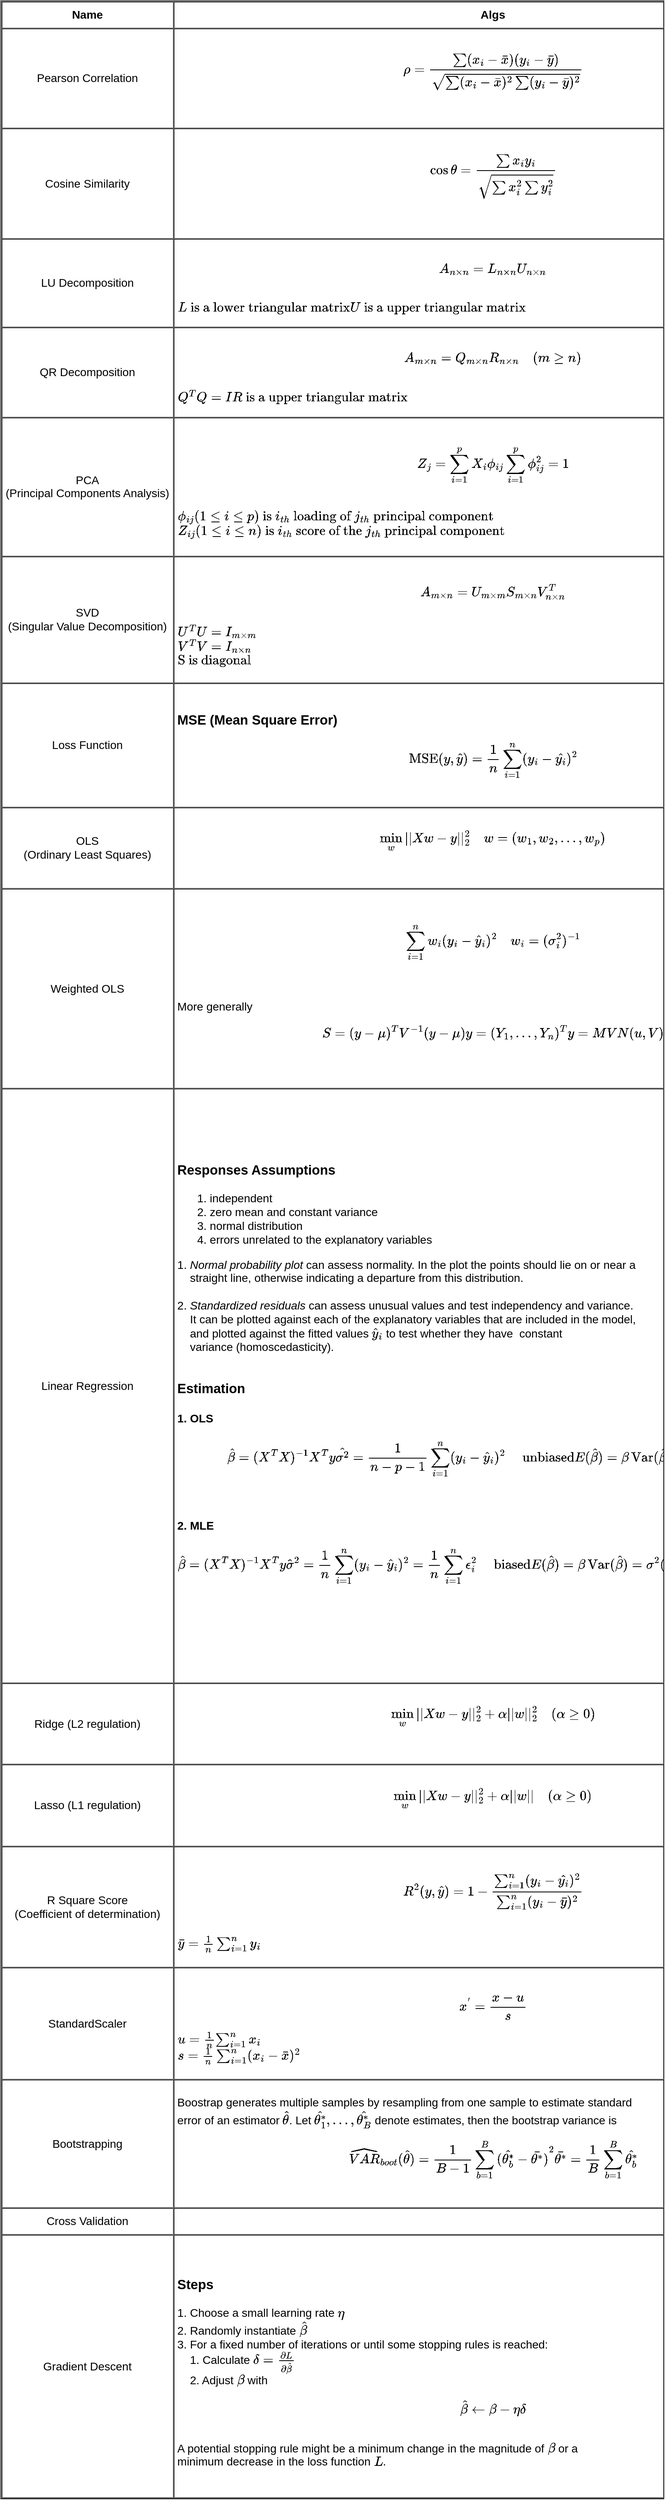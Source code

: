 <mxfile version="13.1.3" pages="8">
    <diagram id="6hGFLwfOUW9BJ-s0fimq" name="Algs">
        <mxGraphModel dx="2476" dy="480" grid="1" gridSize="10" guides="1" tooltips="1" connect="1" arrows="1" fold="1" page="1" pageScale="1" pageWidth="827" pageHeight="1169" math="1" shadow="0">
            <root>
                <mxCell id="0"/>
                <mxCell id="1" parent="0"/>
                <mxCell id="6" value="&lt;table cellpadding=&quot;4&quot; cellspacing=&quot;0&quot; border=&quot;1&quot; style=&quot;font-size: 14px ; width: 100% ; height: 100%&quot;&gt;&lt;tbody style=&quot;font-size: 14px&quot;&gt;&lt;tr style=&quot;font-size: 14px&quot;&gt;&lt;th style=&quot;font-size: 14px&quot;&gt;Name&lt;/th&gt;&lt;th style=&quot;font-size: 14px&quot;&gt;Algs&lt;/th&gt;&lt;/tr&gt;&lt;tr&gt;&lt;td&gt;Pearson Correlation&lt;/td&gt;&lt;td style=&quot;text-align: left&quot;&gt;\[\rho = \frac {\sum (x_{i} - \bar{x})(y_{i} - \bar{y})} {\sqrt{\sum (x_{i} - \bar{x})^2\sum (y_{i} - \bar{y})^2}}\]&lt;br&gt;&lt;/td&gt;&lt;/tr&gt;&lt;tr&gt;&lt;td&gt;Cosine Similarity&lt;/td&gt;&lt;td style=&quot;text-align: left&quot;&gt;\[\cos{\theta} = \frac {\sum x_i y_i} {\sqrt{\sum x_i^2&amp;nbsp;\sum y_i^2}}\]&lt;br&gt;&lt;/td&gt;&lt;/tr&gt;&lt;tr&gt;&lt;td&gt;LU Decomposition&lt;/td&gt;&lt;td style=&quot;text-align: left&quot;&gt;$$&lt;br&gt;A_{n \times n} = L_{n \times n} U_{n \times n}&lt;br&gt;$$&lt;br&gt;\(&lt;br&gt;L \text{ is a lower triangular matrix} \\&lt;br&gt;U \text{ is a upper triangular matrix}&lt;br&gt;\)&lt;/td&gt;&lt;/tr&gt;&lt;tr&gt;&lt;td&gt;QR Decomposition&lt;/td&gt;&lt;td style=&quot;text-align: left&quot;&gt;$$&lt;br&gt;A _{m \times n} = Q_{m \times n} R_{n \times n} \quad (m \ge n)&lt;br&gt;$$&lt;br&gt;\(&lt;br&gt;Q^TQ = I \\&lt;br&gt;R \text{ is a upper triangular matrix}&lt;br&gt;\)&lt;/td&gt;&lt;/tr&gt;&lt;tr&gt;&lt;td&gt;PCA&lt;br&gt;(Principal Components Analysis)&lt;/td&gt;&lt;td style=&quot;text-align: left&quot;&gt;$$&lt;br&gt;Z_j = \sum_{i=1}^{p}X_i\phi_{ij} \\&lt;br&gt;\sum_{i=1}^{p}\phi_{ij}^2 = 1&lt;br&gt;$$&lt;br&gt;\(\phi_{ij} (1\le i \le p)\text{ is } i_{th} \text{ loading of } j_{th} \text{ principal component}\)&lt;br&gt;\(Z_{ij} (1\le i \le n) \text{ is } i_{th} \text{ score of the } j_{th} \text{ principal component}\)&lt;/td&gt;&lt;/tr&gt;&lt;tr&gt;&lt;td&gt;&lt;div&gt;&lt;span&gt;SVD&lt;/span&gt;&lt;/div&gt;(Singular Value Decomposition)&lt;/td&gt;&lt;td style=&quot;text-align: left&quot;&gt;\[A_{m \times n} = U_{m \times m} S_{m \times n} V^T_{n \times n}\]&lt;br&gt;\(U^{T} U = I_{m \times m}\)&lt;br&gt;\(V^{T} V = I_{n \times n}\)&lt;br&gt;\(\text {S is diagonal}\)&lt;/td&gt;&lt;/tr&gt;&lt;tr&gt;&lt;td&gt;Loss Function&lt;/td&gt;&lt;td&gt;&lt;h3 style=&quot;text-align: left&quot;&gt;MSE&amp;nbsp;&lt;span&gt;(Mean Square Error)&lt;/span&gt;&lt;/h3&gt;&lt;div style=&quot;text-align: left&quot;&gt;&lt;span style=&quot;text-align: center&quot;&gt;$$\text{MSE}(y, \hat{y}) = \frac{1}{n} \sum_{i=1}^{n}(y_i - \hat{y_i})^2$$&lt;/span&gt;&lt;/div&gt;&lt;/td&gt;&lt;/tr&gt;&lt;tr&gt;&lt;td&gt;&lt;div&gt;OLS&lt;/div&gt;&lt;div&gt;(Ordinary Least Squares)&lt;/div&gt;&lt;/td&gt;&lt;td style=&quot;text-align: left&quot;&gt;$$&lt;br&gt;\min_{w} ||Xw - y||_2^2 \quad w = (w_1, w_2,&amp;nbsp; ..., w_p)&lt;br&gt;$$&lt;br&gt;&lt;/td&gt;&lt;/tr&gt;&lt;tr&gt;&lt;td&gt;Weighted OLS&lt;/td&gt;&lt;td style=&quot;text-align: left&quot;&gt;$$&lt;br&gt;\sum_{i=1}^{n}w_i(y_i - \hat y_i)^2 \quad&lt;br&gt;w_i = (\sigma_i^2)^{-1}&lt;br&gt;$$&lt;br&gt;&lt;br&gt;More generally&lt;br&gt;$$&lt;br&gt;S = (y - \mu)^TV^{-1}(y - \mu) \\&lt;br&gt;y = (Y_1, ..., Y_n)^T \\&lt;br&gt;y = MVN(u, V)&lt;br&gt;$$&lt;br&gt;&lt;/td&gt;&lt;/tr&gt;&lt;tr&gt;&lt;td&gt;Linear Regression&lt;/td&gt;&lt;td style=&quot;text-align: left&quot;&gt;&lt;h3&gt;Responses Assumptions&lt;/h3&gt;&lt;p&gt;&lt;/p&gt;&lt;ol&gt;&lt;li&gt;independent&lt;/li&gt;&lt;li&gt;&lt;span&gt;zero&lt;/span&gt;&lt;span&gt;&amp;nbsp;&lt;/span&gt;&lt;span&gt;mean and constant variance&amp;nbsp;&lt;br&gt;&lt;/span&gt;&lt;/li&gt;&lt;li&gt;&lt;span&gt;normal distribution&lt;/span&gt;&lt;/li&gt;&lt;li&gt;&lt;span&gt;errors unrelated to the explanatory variables&lt;/span&gt;&lt;/li&gt;&lt;/ol&gt;1. &lt;i&gt;Normal probability plot&lt;/i&gt; can&amp;nbsp;assess normality. In the plot the points should lie on or near a&lt;br&gt;&amp;nbsp; &amp;nbsp; straight line, otherwise&amp;nbsp;indicating a departure from this distribution.&lt;br&gt;&lt;br&gt;2. &lt;i&gt;Standardized residuals&lt;/i&gt; can assess&amp;nbsp;unusual values and test independency and variance.&lt;br&gt;&amp;nbsp; &amp;nbsp; It can be plotted against each of the explanatory variables that are included in the model,&amp;nbsp;&lt;br&gt;&amp;nbsp; &amp;nbsp; and plotted&amp;nbsp;against the ﬁtted values \(\hat y_i\) to test whether they have&amp;nbsp;&amp;nbsp;constant &lt;br&gt;&amp;nbsp; &amp;nbsp; variance (homoscedasticity).&lt;br&gt;&lt;br&gt;&lt;h3&gt;Estimation&lt;/h3&gt;&lt;h4&gt;1. OLS&lt;/h4&gt;$$&lt;br&gt;\hat \beta = (X^TX)^{-1}X^Ty \\&lt;br&gt;\hat {\sigma^2} = \frac {1} {n - p - 1}&amp;nbsp;\sum_{i = 1}^{n}(y_i - \hat y_i)^2 \quad \text{ unbiased} \\&lt;br&gt;E(\hat \beta) = \beta \\&lt;br&gt;\operatorname{Var}(\hat \beta) =\sigma^2(X^TX)^{-1}&lt;br&gt;$$&lt;br&gt;&lt;h4&gt;2. MLE&lt;/h4&gt;$$&lt;br&gt;\hat \beta = (X^TX)^{-1}X^Ty \\&lt;br&gt;\hat \sigma^2 = \frac {1} {n}&amp;nbsp;\sum_{i = 1}^{n}(y_i - \hat y_i)^2&amp;nbsp;= \frac {1} {n}&amp;nbsp;\sum_{i = 1}^{n}\epsilon_i^2&amp;nbsp;\quad \text{ biased}\\&lt;br&gt;E(\hat \beta) = \beta \\&lt;br&gt;\operatorname{Var}(\hat \beta) =\sigma^2(X^TX)^{-1} \\&lt;br&gt;\operatorname{Var}(\hat {\sigma^2}) = \frac {2\sigma^4} {n}&lt;br&gt;$$&lt;br&gt;&lt;p&gt;&lt;/p&gt;&lt;div&gt;&lt;/div&gt;&lt;/td&gt;&lt;/tr&gt;&lt;tr&gt;&lt;td&gt;Ridge (L2 regulation)&lt;/td&gt;&lt;td style=&quot;text-align: left&quot;&gt;\[\min_{w} ||Xw - y||_2^2 + \alpha ||w||_2^2 \quad (\alpha \ge 0)\]&lt;br&gt;&lt;/td&gt;&lt;/tr&gt;&lt;tr&gt;&lt;td&gt;Lasso (L1 regulation)&lt;br&gt;&lt;/td&gt;&lt;td style=&quot;text-align: left&quot;&gt;\[\min_{w} ||Xw - y||_2^2 + \alpha ||w|| \quad (\alpha \ge 0)\]&lt;br&gt;&lt;/td&gt;&lt;/tr&gt;&lt;tr style=&quot;font-size: 14px&quot;&gt;&lt;td style=&quot;font-size: 14px&quot;&gt;R Square Score&lt;br&gt;(Coefficient of determination)&lt;/td&gt;&lt;td style=&quot;text-align: left ; font-size: 14px&quot;&gt;\[R^{2}(y, \hat{y}) = 1 - \frac{\sum_{i=1}^{n}(y_i - \hat{y_i})^2}{\sum_{i=1}^{n}(y_i - \bar{y})^2}\]&lt;br style=&quot;font-size: 14px&quot;&gt;\(\bar{y} = \frac{1}{n}\sum_{i=1}^{n}y_i\)&lt;/td&gt;&lt;/tr&gt;&lt;tr style=&quot;font-size: 14px&quot;&gt;&lt;td style=&quot;font-size: 14px&quot;&gt;StandardScaler&lt;/td&gt;&lt;td&gt;&lt;div style=&quot;font-size: 14px ; text-align: left&quot;&gt;&lt;span style=&quot;font-size: 14px&quot;&gt;\[x^{'} = \frac{x - u}{s}\]&lt;/span&gt;&lt;/div&gt;&lt;div style=&quot;font-size: 14px ; text-align: left&quot;&gt;&lt;span style=&quot;font-size: 14px&quot;&gt;\(u = \frac{1}{n}{\sum_{i=1}^{n}x_i}\)&lt;/span&gt;&lt;/div&gt;&lt;div style=&quot;text-align: left&quot;&gt;&lt;span style=&quot;font-size: 14px&quot;&gt;\(s= \frac{1}{n}\sum_{i=1}^{n}(x_i - \bar{x})^2\)&lt;/span&gt;&lt;/div&gt;&lt;/td&gt;&lt;/tr&gt;&lt;tr&gt;&lt;td&gt;Bootstrapping&lt;/td&gt;&lt;td style=&quot;text-align: left&quot;&gt;Boostrap generates multiple samples by resampling from one sample to estimate standard &lt;br&gt;error of an estimator \(\hat \theta\). Let \(\hat {\theta_1^*}, ..., \hat {\theta_B^*}\) denote estimates, then the bootstrap variance is&lt;br&gt;$$&lt;br&gt;\widehat {VAR}_{boot}(\hat \theta) = \frac {1}{B - 1}\sum_{b = 1}^{B}{(\hat {\theta_b^*} -&amp;nbsp;\bar {\theta^*})}^2 \\&lt;br&gt;\bar {\theta^*} = \frac {1}{B}\sum_{b = 1}^{B}\hat {\theta_b^*}&lt;br&gt;$$&lt;/td&gt;&lt;/tr&gt;&lt;tr&gt;&lt;td&gt;Cross Validation&lt;/td&gt;&lt;td&gt;&lt;br&gt;&lt;/td&gt;&lt;/tr&gt;&lt;tr&gt;&lt;td&gt;Gradient Descent&lt;/td&gt;&lt;td style=&quot;text-align: left&quot;&gt;&lt;h3&gt;Steps&lt;/h3&gt;1. Choose a small learning rate \(\eta\)&lt;br&gt;2. Randomly instantiate \(\hat \beta\)&lt;br&gt;3. For a fixed number of iterations or until some stopping rules is reached:&lt;br&gt;&amp;nbsp; &amp;nbsp; 1. Calculate \(\delta = \frac {\partial L} {\partial \hat \beta}\)&lt;br&gt;&amp;nbsp; &amp;nbsp; 2. Adjust \(\beta\) with&lt;br&gt;$$&lt;br&gt;\hat \beta \leftarrow \beta - \eta\delta&lt;br&gt;$$&lt;br&gt;A potential stopping rule might be a minimum change in the magnitude of \(\beta\) or a &lt;br&gt;minimum decrease in the loss function \(L\).&lt;/td&gt;&lt;/tr&gt;&lt;/tbody&gt;&lt;/table&gt; " style="verticalAlign=top;align=center;overflow=fill;fontSize=14;fontFamily=Helvetica;html=1" parent="1" vertex="1">
                    <mxGeometry x="-1647" y="5" width="817" height="3075" as="geometry"/>
                </mxCell>
            </root>
        </mxGraphModel>
    </diagram>
    <diagram id="n1lHVNkYfh9JiUFZFuvl" name="Sklearn">
        <mxGraphModel dx="1649" dy="480" grid="1" gridSize="10" guides="1" tooltips="1" connect="1" arrows="1" fold="1" page="1" pageScale="1" pageWidth="827" pageHeight="1169" math="0" shadow="0">
            <root>
                <mxCell id="eif3WQCAAp5WqQWgN8v_-0"/>
                <mxCell id="eif3WQCAAp5WqQWgN8v_-1" parent="eif3WQCAAp5WqQWgN8v_-0"/>
                <mxCell id="aRTQ9jC5zIk2RVt1QCQq-0" value="&lt;table cellpadding=&quot;4&quot; cellspacing=&quot;0&quot; border=&quot;1&quot; style=&quot;font-size: 1em ; width: 100% ; height: 100%&quot;&gt;&lt;tbody&gt;&lt;tr&gt;&lt;th&gt;Type&lt;/th&gt;&lt;th&gt;Contents&lt;/th&gt;&lt;/tr&gt;&lt;tr&gt;&lt;td&gt;dataset&lt;/td&gt;&lt;td&gt;&lt;h3&gt;&lt;font face=&quot;Courier New&quot;&gt;from sklearn import dataset&lt;/font&gt;&lt;/h3&gt;&lt;div&gt;&lt;ol&gt;&lt;li&gt;&lt;font face=&quot;Courier New&quot;&gt;load_iris&lt;/font&gt;&lt;/li&gt;&lt;li&gt;&lt;font face=&quot;Courier New&quot;&gt;load_diabetes&lt;/font&gt;&lt;/li&gt;&lt;/ol&gt;&lt;/div&gt;&lt;/td&gt;&lt;/tr&gt;&lt;tr&gt;&lt;td&gt;preprocessing&lt;/td&gt;&lt;td&gt;&lt;h3&gt;&lt;font face=&quot;Courier New&quot;&gt;from sklearn import preprocessing&lt;/font&gt;&lt;/h3&gt;&lt;div&gt;&lt;ol&gt;&lt;li&gt;&lt;font face=&quot;Courier New&quot;&gt;StandardScaler&lt;/font&gt;&lt;/li&gt;&lt;/ol&gt;&lt;/div&gt;&lt;/td&gt;&lt;/tr&gt;&lt;tr&gt;&lt;td&gt;metric&lt;/td&gt;&lt;td&gt;&lt;h3&gt;&lt;font face=&quot;Courier New&quot;&gt;from sklearn import metric&lt;/font&gt;&lt;/h3&gt;&lt;div&gt;&lt;ol&gt;&lt;li&gt;&lt;font face=&quot;Courier New&quot;&gt;mean_square_error&lt;/font&gt;&lt;/li&gt;&lt;li&gt;&lt;font face=&quot;Courier New&quot;&gt;r2_score&lt;/font&gt;&lt;/li&gt;&lt;li&gt;&lt;font face=&quot;Courier New&quot;&gt;accuracy_score&lt;/font&gt;&lt;/li&gt;&lt;/ol&gt;&lt;/div&gt;&lt;/td&gt;&lt;/tr&gt;&lt;tr&gt;&lt;td&gt;model selection&lt;/td&gt;&lt;td&gt;&lt;h3&gt;&lt;font face=&quot;Courier New&quot;&gt;from sklearn import model_selection&lt;/font&gt;&lt;/h3&gt;&lt;div&gt;&lt;ol&gt;&lt;li&gt;&lt;font face=&quot;Courier New&quot;&gt;train_test_split&lt;/font&gt;&lt;/li&gt;&lt;/ol&gt;&lt;/div&gt;&lt;/td&gt;&lt;/tr&gt;&lt;tr&gt;&lt;td&gt;pipeline&lt;/td&gt;&lt;td&gt;&lt;h3&gt;&lt;font face=&quot;Courier New&quot;&gt;from sklearn.pipeline import make_pipeline&lt;/font&gt;&lt;/h3&gt;&lt;div&gt;&lt;ol&gt;&lt;li&gt;&lt;font face=&quot;Courier New&quot;&gt;make_pipeline&lt;/font&gt;&lt;/li&gt;&lt;/ol&gt;&lt;/div&gt;&lt;/td&gt;&lt;/tr&gt;&lt;tr&gt;&lt;td&gt;linear model&lt;/td&gt;&lt;td&gt;&lt;br&gt;&lt;h3&gt;&lt;font face=&quot;Courier New&quot;&gt;from sklearn import linear_model&lt;/font&gt;&lt;/h3&gt;&lt;ol style=&quot;font-family: &amp;#34;courier new&amp;#34;&quot;&gt;&lt;li&gt;&lt;font face=&quot;Courier New&quot;&gt;LinearRegression&lt;br&gt;&lt;/font&gt;&lt;/li&gt;&lt;li&gt;&lt;font face=&quot;Courier New&quot;&gt;Ridge&lt;/font&gt;&lt;/li&gt;&lt;li&gt;&lt;font face=&quot;Courier New&quot;&gt;LogisticRegression&lt;/font&gt;&lt;/li&gt;&lt;/ol&gt;&lt;h4&gt;Methods&lt;/h4&gt;&lt;div&gt;&lt;ol style=&quot;font-family: &amp;#34;courier new&amp;#34;&quot;&gt;&lt;li&gt;&lt;font face=&quot;Courier New&quot;&gt;&lt;div&gt;fit()&lt;/div&gt;&lt;/font&gt;&lt;/li&gt;&lt;li&gt;&lt;div&gt;predict()&lt;/div&gt;&lt;/li&gt;&lt;/ol&gt;&lt;h4&gt;Attributes&lt;/h4&gt;&lt;div style=&quot;font-family: &amp;#34;courier new&amp;#34;&quot;&gt;&lt;ol&gt;&lt;li&gt;coef_&lt;/li&gt;&lt;li&gt;intercept_&lt;/li&gt;&lt;/ol&gt;&lt;/div&gt;&lt;/div&gt;&lt;h3&gt;&lt;font face=&quot;Courier New&quot;&gt;ExampleS&lt;/font&gt;&lt;/h3&gt;&lt;font face=&quot;Courier New&quot;&gt;reg = linear_model.LinearRegression()&lt;br&gt;reg.fit([[0, 0], [1, 1], [2, 2]], [0, 1, 2])&lt;br&gt;reg.coef_&lt;/font&gt;&lt;/td&gt;&lt;/tr&gt;&lt;tr&gt;&lt;td&gt;ensemble&lt;/td&gt;&lt;td&gt;&lt;h3&gt;from sklearn import ensemble&lt;/h3&gt;&lt;ol&gt;&lt;li&gt;RandomForestRegressor&lt;/li&gt;&lt;li&gt;GradientBoostingRegressor&lt;/li&gt;&lt;li&gt;VotingRegressor&lt;/li&gt;&lt;/ol&gt;&lt;/td&gt;&lt;/tr&gt;&lt;/tbody&gt;&lt;/table&gt; " style="verticalAlign=top;align=left;overflow=fill;fontSize=12;fontFamily=Helvetica;html=1" parent="eif3WQCAAp5WqQWgN8v_-1" vertex="1">
                    <mxGeometry x="-820" y="10" width="500" height="950" as="geometry"/>
                </mxCell>
            </root>
        </mxGraphModel>
    </diagram>
    <diagram id="kaMjPIlSAaRLgBD4OhvN" name="Numpy">
        <mxGraphModel dx="822" dy="480" grid="1" gridSize="10" guides="1" tooltips="1" connect="1" arrows="1" fold="1" page="1" pageScale="1" pageWidth="827" pageHeight="1169" math="0" shadow="0">
            <root>
                <mxCell id="p0-8UycZZfRGKuaS_H3K-0"/>
                <mxCell id="p0-8UycZZfRGKuaS_H3K-1" parent="p0-8UycZZfRGKuaS_H3K-0"/>
                <mxCell id="p0-8UycZZfRGKuaS_H3K-2" value="&lt;table cellpadding=&quot;4&quot; cellspacing=&quot;0&quot; border=&quot;1&quot; style=&quot;font-size: 1em ; width: 100% ; height: 100%&quot;&gt;&lt;tbody&gt;&lt;tr&gt;&lt;th&gt;Type&lt;/th&gt;&lt;th&gt;Contents&lt;/th&gt;&lt;/tr&gt;&lt;tr&gt;&lt;td&gt;&lt;span style=&quot;text-align: center&quot;&gt;constants&lt;/span&gt;&lt;br&gt;&lt;/td&gt;&lt;td&gt;&lt;ol&gt;&lt;li&gt;&lt;font face=&quot;Courier New&quot;&gt;np.pi&lt;/font&gt;&lt;/li&gt;&lt;li&gt;&lt;font face=&quot;Courier New&quot;&gt;np.e&lt;/font&gt;&lt;/li&gt;&lt;li&gt;&lt;font face=&quot;Courier New&quot;&gt;np.newaxis &amp;lt;=&amp;gt; None&lt;/font&gt;&lt;/li&gt;&lt;li&gt;&lt;font face=&quot;Courier New&quot;&gt;np.nan &amp;lt;= log(-10)&lt;/font&gt;&lt;/li&gt;&lt;li&gt;&lt;font face=&quot;Courier New&quot;&gt;np.inf&amp;nbsp;np.PINF&amp;nbsp;&lt;/font&gt;&lt;font face=&quot;Courier New&quot; style=&quot;font-size: 1em&quot;&gt;np.NINF &amp;lt;= log(0)&lt;/font&gt;&lt;/li&gt;&lt;/ol&gt;&lt;/td&gt;&lt;/tr&gt;&lt;tr&gt;&lt;td&gt;&lt;span style=&quot;text-align: center&quot;&gt;ndarray types&lt;/span&gt;&lt;/td&gt;&lt;td&gt;&lt;ol&gt;&lt;li&gt;&lt;font face=&quot;Courier New&quot;&gt;np.int16&lt;/font&gt;&lt;/li&gt;&lt;li&gt;&lt;font face=&quot;Courier New&quot;&gt;np.int32&lt;/font&gt;&lt;/li&gt;&lt;li&gt;&lt;font face=&quot;Courier New&quot;&gt;np.int64 -&amp;nbsp;&lt;/font&gt;default&lt;/li&gt;&lt;li&gt;&lt;font face=&quot;Courier New&quot;&gt;np.float32&lt;/font&gt;&lt;/li&gt;&lt;li&gt;&lt;font face=&quot;Courier New&quot;&gt;np.float64 -&amp;nbsp;&lt;/font&gt;default&lt;/li&gt;&lt;li&gt;&lt;font face=&quot;Courier New&quot;&gt;np.coomplex&lt;/font&gt;&lt;/li&gt;&lt;li&gt;&lt;font face=&quot;Courier New&quot;&gt;np.bool&lt;/font&gt;&lt;/li&gt;&lt;/ol&gt;&lt;/td&gt;&lt;/tr&gt;&lt;tr&gt;&lt;td&gt;&lt;span style=&quot;text-align: center&quot;&gt;initialization&lt;/span&gt;&lt;/td&gt;&lt;td&gt;&lt;ol&gt;&lt;li&gt;&lt;font face=&quot;Courier New&quot;&gt;np.array([3, 4, 5], dtype=np.int64)&lt;/font&gt;&lt;/li&gt;&lt;li&gt;&lt;font face=&quot;Courier New&quot;&gt;np.arange(15).reshape(3, 5)&lt;/font&gt;&lt;/li&gt;&lt;li&gt;&lt;font face=&quot;Courier New&quot;&gt;np.zeros((3, 4), dtype=np.int16); np.zeros_like(a)&lt;/font&gt;&lt;/li&gt;&lt;li&gt;&lt;font face=&quot;Courier New&quot;&gt;np.ones((3, 4)); np.ones_like(a)&lt;/font&gt;&lt;/li&gt;&lt;li&gt;&lt;font face=&quot;Courier New&quot;&gt;np.empty((2, 3)); np.empty_like(a)&amp;nbsp;-&amp;nbsp;&lt;/font&gt;uninitialized&lt;/li&gt;&lt;li&gt;&lt;font face=&quot;Courier New&quot;&gt;np.linspace(0, 2, 9) = [0, .25, .5, ..., 2]&lt;/font&gt;&lt;/li&gt;&lt;li&gt;&lt;font face=&quot;Courier New&quot;&gt;np.fromfunction(f, shape, dtype)&lt;/font&gt;&lt;/li&gt;&lt;/ol&gt;&lt;/td&gt;&lt;/tr&gt;&lt;tr&gt;&lt;td&gt;&lt;span style=&quot;text-align: center&quot;&gt;attributes&lt;/span&gt;&lt;br&gt;&lt;/td&gt;&lt;td&gt;&lt;ol&gt;&lt;li&gt;&lt;font face=&quot;Courier New&quot;&gt;.ndim = 2&amp;nbsp;-&amp;nbsp;&lt;/font&gt;axes (dimensions) number&lt;/li&gt;&lt;li&gt;&lt;font face=&quot;Courier New&quot;&gt;.shape = (m, n)&amp;nbsp;-&amp;nbsp;&lt;/font&gt;dimensions&lt;/li&gt;&lt;li&gt;&lt;font face=&quot;Courier New&quot;&gt;.size = 20&amp;nbsp;-&amp;nbsp;&lt;/font&gt;elements number&lt;/li&gt;&lt;li&gt;&lt;font face=&quot;Courier New&quot;&gt;.dtype = dtype(&quot;int64&quot;); .dtype.name = &quot;int64&quot;&amp;nbsp;-&amp;nbsp;&lt;/font&gt;element type&lt;/li&gt;&lt;li&gt;&lt;font face=&quot;Courier New&quot;&gt;.itemsize = 8&amp;nbsp;-&amp;nbsp;&lt;/font&gt;element size of bytes&lt;/li&gt;&lt;/ol&gt;&lt;/td&gt;&lt;/tr&gt;&lt;tr&gt;&lt;td&gt;&lt;span style=&quot;text-align: center&quot;&gt;methods&lt;/span&gt;&lt;br&gt;&lt;/td&gt;&lt;td&gt;&lt;ol&gt;&lt;li&gt;&lt;font face=&quot;Courier New&quot;&gt;.sum()&lt;/font&gt;&lt;/li&gt;&lt;li&gt;&lt;font face=&quot;Courier New&quot;&gt;.min()&lt;/font&gt;&lt;/li&gt;&lt;li&gt;&lt;font face=&quot;Courier New&quot;&gt;.max()&lt;/font&gt;&lt;/li&gt;&lt;li&gt;&lt;font face=&quot;Courier New&quot;&gt;.cumsum(axis=1)&lt;/font&gt;&lt;/li&gt;&lt;/ol&gt;&lt;/td&gt;&lt;/tr&gt;&lt;tr&gt;&lt;td&gt;&lt;span style=&quot;text-align: center&quot;&gt;slicing&lt;/span&gt;&lt;br&gt;&lt;/td&gt;&lt;td&gt;&lt;ol&gt;&lt;li&gt;&lt;font face=&quot;Courier New&quot;&gt;x[1:10] = x[1:10, :] - &lt;/font&gt;the first axis array&lt;/li&gt;&lt;/ol&gt;&lt;/td&gt;&lt;/tr&gt;&lt;tr&gt;&lt;td&gt;&lt;span style=&quot;text-align: center&quot;&gt;operators&lt;/span&gt;&lt;br&gt;&lt;/td&gt;&lt;td&gt;&lt;ol&gt;&lt;li&gt;&lt;font face=&quot;Courier New&quot;&gt;+ - * /&lt;/font&gt;&lt;/li&gt;&lt;li&gt;&lt;font face=&quot;Courier New&quot;&gt;.dot; @&lt;/font&gt;&lt;/li&gt;&lt;li&gt;&lt;font face=&quot;Courier New&quot;&gt;+= *=&lt;font style=&quot;font-size: 1em&quot;&gt;&amp;nbsp;- &lt;/font&gt;&lt;/font&gt;&lt;font face=&quot;Helvetica&quot; style=&quot;font-size: 1em&quot;&gt;modify an existing array rather than create a new one&lt;/font&gt;&lt;/li&gt;&lt;/ol&gt;&lt;/td&gt;&lt;/tr&gt;&lt;tr&gt;&lt;td&gt;&lt;span style=&quot;text-align: center&quot;&gt;functions&lt;/span&gt;&lt;br&gt;&lt;/td&gt;&lt;td&gt;&lt;ol&gt;&lt;li&gt;&lt;font face=&quot;Courier New&quot;&gt;np.sin(), np.cos()&lt;/font&gt;&lt;/li&gt;&lt;li&gt;&lt;font face=&quot;Courier New&quot;&gt;np.exp(), np.log()&lt;/font&gt;&lt;/li&gt;&lt;/ol&gt;&lt;/td&gt;&lt;/tr&gt;&lt;/tbody&gt;&lt;/table&gt; " style="verticalAlign=top;align=left;overflow=fill;fontSize=12;fontFamily=Helvetica;html=1" parent="p0-8UycZZfRGKuaS_H3K-1" vertex="1">
                    <mxGeometry x="10" y="10" width="710" height="850" as="geometry"/>
                </mxCell>
            </root>
        </mxGraphModel>
    </diagram>
    <diagram id="jcW2NYbBDsF0aey7d0wT" name="Matplotlib">
        &#xa;        &#xa;        &#xa;        &#xa;        &#xa;        
        <mxGraphModel dx="822" dy="480" grid="1" gridSize="10" guides="1" tooltips="1" connect="1" arrows="1" fold="1" page="1" pageScale="1" pageWidth="827" pageHeight="1169" math="1" shadow="0">
            &#xa;            &#xa;            &#xa;            &#xa;            &#xa;            
            <root>
                &#xa;                &#xa;                &#xa;                &#xa;                &#xa;                
                <mxCell id="W2FdHxPLdwoByWJM8e6f-0"/>
                &#xa;                &#xa;                &#xa;                &#xa;                &#xa;                
                <mxCell id="W2FdHxPLdwoByWJM8e6f-1" parent="W2FdHxPLdwoByWJM8e6f-0"/>
                &#xa;                &#xa;                &#xa;                &#xa;                &#xa;                
                <mxCell id="7SJZB__TwsgWhMnuFC2J-0" value="&lt;table cellpadding=&quot;4&quot; cellspacing=&quot;0&quot; border=&quot;1&quot; style=&quot;font-size: 12px; width: 100%; height: 100%;&quot;&gt;&lt;tbody style=&quot;font-size: 12px;&quot;&gt;&lt;tr style=&quot;font-size: 12px;&quot;&gt;&lt;th style=&quot;font-size: 12px;&quot;&gt;Type&lt;/th&gt;&lt;th style=&quot;font-size: 12px;&quot;&gt;Contents&lt;/th&gt;&lt;/tr&gt;&lt;tr style=&quot;font-size: 12px;&quot;&gt;&lt;td style=&quot;font-size: 12px;&quot;&gt;matplotlib.pyplot&lt;/td&gt;&lt;td style=&quot;font-size: 12px;&quot;&gt;&lt;h3 style=&quot;font-size: 12px;&quot;&gt;Geoms&lt;/h3&gt;&lt;ol style=&quot;font-size: 12px;&quot;&gt;&lt;li style=&quot;font-size: 12px;&quot;&gt;plot&lt;/li&gt;&lt;li style=&quot;font-size: 12px;&quot;&gt;scatter&lt;/li&gt;&lt;/ol&gt;&lt;div style=&quot;font-size: 12px;&quot;&gt;&lt;h3 style=&quot;font-size: 12px;&quot;&gt;Parameters&lt;/h3&gt;&lt;div style=&quot;font-size: 12px;&quot;&gt;&lt;ol style=&quot;font-size: 12px;&quot;&gt;&lt;li style=&quot;font-size: 12px;&quot;&gt;&lt;span style=&quot;font-size: 12px;&quot;&gt;color&lt;/span&gt;&lt;br style=&quot;font-size: 12px;&quot;&gt;&lt;/li&gt;&lt;li style=&quot;font-size: 12px;&quot;&gt;linewidth&lt;/li&gt;&lt;/ol&gt;&lt;/div&gt;&lt;/div&gt;&lt;h3 style=&quot;font-size: 12px;&quot;&gt;Theme&lt;/h3&gt;&lt;ol style=&quot;font-size: 12px;&quot;&gt;&lt;li style=&quot;font-size: 12px;&quot;&gt;title&lt;/li&gt;&lt;li style=&quot;font-size: 12px;&quot;&gt;xlabel&lt;/li&gt;&lt;li style=&quot;font-size: 12px;&quot;&gt;ylabel&lt;/li&gt;&lt;li style=&quot;font-size: 12px;&quot;&gt;legend&lt;/li&gt;&lt;li style=&quot;font-size: 12px;&quot;&gt;xticks&lt;/li&gt;&lt;li style=&quot;font-size: 12px;&quot;&gt;yticks&lt;/li&gt;&lt;/ol&gt;&lt;h3 style=&quot;font-size: 12px;&quot;&gt;&lt;br style=&quot;font-size: 12px;&quot;&gt;&lt;/h3&gt;&lt;/td&gt;&lt;/tr&gt;&lt;/tbody&gt;&lt;/table&gt; " style="verticalAlign=top;align=left;overflow=fill;fontSize=12;fontFamily=Helvetica;html=1" parent="W2FdHxPLdwoByWJM8e6f-1" vertex="1">
                    &#xa;                    &#xa;                    &#xa;                    &#xa;                    &#xa;                    
                    <mxGeometry x="10" y="20" width="220" height="370" as="geometry"/>
                    &#xa;                    &#xa;                    &#xa;                &#xa;                &#xa;                
                </mxCell>
                &#xa;                &#xa;                &#xa;            &#xa;            &#xa;            
            </root>
            &#xa;            &#xa;            &#xa;        &#xa;        &#xa;        
        </mxGraphModel>
        &#xa;        &#xa;        &#xa;    &#xa;    &#xa;    
    </diagram>
    <diagram id="1Qzy_KqeZsfuEG1xvE9a" name="Prob&amp;Stat">
        <mxGraphModel dx="1649" dy="1649" grid="1" gridSize="10" guides="1" tooltips="1" connect="1" arrows="1" fold="1" page="1" pageScale="1" pageWidth="827" pageHeight="1169" math="1" shadow="0">
            <root>
                <mxCell id="u4fBdGtXat7REZXlmpZm-0"/>
                <mxCell id="u4fBdGtXat7REZXlmpZm-1" parent="u4fBdGtXat7REZXlmpZm-0"/>
                <mxCell id="YZrUsFj2TqB0WctxNgXa-0" value="&lt;table cellpadding=&quot;4&quot; cellspacing=&quot;0&quot; border=&quot;1&quot; style=&quot;font-size: 14px ; width: 100% ; height: 100%&quot;&gt;&lt;tbody style=&quot;font-size: 14px&quot;&gt;&lt;tr style=&quot;font-size: 14px&quot;&gt;&lt;th style=&quot;text-align: center ; font-size: 14px&quot;&gt;Type&lt;/th&gt;&lt;th style=&quot;font-size: 14px&quot;&gt;Contents&lt;/th&gt;&lt;/tr&gt;&lt;tr style=&quot;font-size: 14px&quot;&gt;&lt;td style=&quot;text-align: center ; font-size: 14px&quot;&gt;Measurement&lt;/td&gt;&lt;td style=&quot;font-size: 14px&quot;&gt;&lt;h3 style=&quot;font-size: 14px&quot;&gt;&lt;p style=&quot;font-size: 14px&quot;&gt;&lt;/p&gt;&lt;/h3&gt;&lt;h3&gt;&lt;span style=&quot;font-weight: 400&quot;&gt;Scales&lt;/span&gt;&lt;/h3&gt;&lt;ol style=&quot;font-size: 14px&quot;&gt;&lt;li style=&quot;font-size: 14px&quot;&gt;&lt;span style=&quot;font-weight: normal ; font-size: 14px&quot;&gt;Nominal - different categories, {red, yellow, blue}, {male, female}&lt;/span&gt;&lt;/li&gt;&lt;li style=&quot;font-size: 14px&quot;&gt;&lt;span style=&quot;font-weight: normal ; font-size: 14px&quot;&gt;Ordinal - categories with natural ordering or ranking, {small, median, big}&lt;/span&gt;&lt;/li&gt;&lt;li style=&quot;font-size: 14px&quot;&gt;&lt;span style=&quot;font-weight: normal ; font-size: 14px&quot;&gt;Continuous&lt;/span&gt;&lt;/li&gt;&lt;/ol&gt;&lt;div style=&quot;font-size: 14px&quot;&gt;&lt;h3 style=&quot;font-size: 14px&quot;&gt;Quantitative&lt;/h3&gt;&lt;div style=&quot;font-size: 14px&quot;&gt;&lt;span style=&quot;font-size: 14px ; font-weight: 400&quot;&gt;&lt;i style=&quot;font-size: 14px&quot;&gt;Quantitative&lt;/i&gt; is used for a variable mea&lt;/span&gt;&lt;span style=&quot;font-size: 14px ; font-weight: 400&quot;&gt;sured on a continuous scale;&amp;nbsp;&lt;/span&gt;&lt;span style=&quot;font-size: 14px ; font-weight: 400&quot;&gt;A quantitative&amp;nbsp;&lt;/span&gt;&lt;span style=&quot;font-size: 14px ; font-weight: 400&quot;&gt;explanatory&amp;nbsp;&lt;/span&gt;&lt;/div&gt;&lt;div style=&quot;font-size: 14px&quot;&gt;&lt;span style=&quot;font-size: 14px ; font-weight: 400&quot;&gt;variable&amp;nbsp;&lt;/span&gt;&lt;span style=&quot;font-weight: 400&quot;&gt;is&amp;nbsp;&lt;/span&gt;&lt;span&gt;sometimes called&amp;nbsp;&lt;/span&gt;&lt;span&gt;a &lt;i&gt;covariate&lt;/i&gt;.&lt;/span&gt;&lt;/div&gt;&lt;h3 style=&quot;font-size: 14px&quot;&gt;Qualitative&lt;/h3&gt;&lt;div style=&quot;font-size: 14px&quot;&gt;&lt;span style=&quot;font-size: 14px ; font-weight: 400&quot;&gt;&lt;i style=&quot;font-size: 14px&quot;&gt;Qualitative&lt;/i&gt;&amp;nbsp;is used for nominal and some&lt;/span&gt;&lt;span style=&quot;font-size: 14px ; font-weight: 400&quot;&gt;times for ordinal measurements.&amp;nbsp;&lt;/span&gt;&lt;span style=&quot;font-size: 14px ; font-weight: 400&quot;&gt;A qualitative,&amp;nbsp;&lt;/span&gt;&lt;/div&gt;&lt;div style=&quot;font-size: 14px&quot;&gt;&lt;span style=&quot;font-size: 14px ; font-weight: 400&quot;&gt;explanatory v&lt;/span&gt;&lt;span style=&quot;font-weight: 400&quot;&gt;ariable is&amp;nbsp;&lt;/span&gt;&lt;span&gt;called&amp;nbsp;&lt;/span&gt;&lt;span&gt;a &lt;i&gt;factor&lt;/i&gt;&amp;nbsp;&lt;/span&gt;&lt;span&gt;and its categories are called the &lt;i&gt;levels&lt;/i&gt; for the factor.&amp;nbsp;&lt;/span&gt;&lt;/div&gt;&lt;div style=&quot;font-size: 14px&quot;&gt;&lt;span&gt;the numbers of observations,&amp;nbsp;&lt;/span&gt;&lt;span&gt;&lt;i&gt;counts&lt;/i&gt; or&amp;nbsp;&lt;/span&gt;&lt;span&gt;&lt;i&gt;frequencies&lt;/i&gt; in each&amp;nbsp;&lt;/span&gt;&lt;span&gt;category are usually recorded.&lt;/span&gt;&lt;/div&gt;&lt;/div&gt;&lt;p style=&quot;font-size: 14px&quot;&gt;&lt;/p&gt;&lt;/td&gt;&lt;/tr&gt;&lt;tr&gt;&lt;td style=&quot;text-align: center&quot;&gt;Data Exploration&lt;/td&gt;&lt;td&gt;1. variables measurement scales, continuous or categorical? if categorical, nominal, or ordinal?&lt;br&gt;&lt;br&gt;2. Shape of the scales&lt;br&gt;&lt;ol&gt;&lt;li&gt;Frequency tables for categoricals&lt;/li&gt;&lt;li&gt;Histogram for continuous&lt;/li&gt;&lt;li&gt;Dotplots (density plots) for categoricals and continuous&lt;br&gt;&lt;/li&gt;&lt;/ol&gt;&lt;div&gt;3. Association with other variables&lt;/div&gt;&lt;div&gt;&lt;span&gt;&lt;br&gt;&lt;/span&gt;&lt;/div&gt;&lt;div&gt;&lt;span&gt;&amp;nbsp; &amp;nbsp; &amp;nbsp; 1. Cross tabulations for categorical variables&lt;/span&gt;&lt;br&gt;&lt;span&gt;&amp;nbsp; &amp;nbsp; &amp;nbsp; 2. Scatter plots for continuous variables, suggesting relations, linear or non-linear?&lt;/span&gt;&lt;br&gt;&lt;span&gt;&amp;nbsp; &amp;nbsp; &amp;nbsp; 3. Boxplots and Dotplots (density plot) for continuous grouped by categorial variable,&amp;nbsp;&lt;/span&gt;&lt;br&gt;&lt;span&gt;&amp;nbsp; &amp;nbsp; &amp;nbsp; &amp;nbsp; &amp;nbsp; suggesting whether group mean increse or decrease with an ordinal variable?&lt;/span&gt;&lt;br&gt;&lt;/div&gt;&lt;/td&gt;&lt;/tr&gt;&lt;tr&gt;&lt;td style=&quot;text-align: center&quot;&gt;Modeling Process&lt;/td&gt;&lt;td&gt;&lt;h3&gt;Four Steps&lt;/h3&gt;&lt;div&gt;1. Model specification - s&lt;span&gt;pecifying models in two parts: an equation linking the response and&amp;nbsp;&lt;/span&gt;&lt;/div&gt;&lt;div&gt;&lt;span&gt;&amp;nbsp; &amp;nbsp; explana&lt;/span&gt;&lt;span&gt;tory variables&amp;nbsp;&lt;/span&gt;&lt;span&gt;and&amp;nbsp;&lt;/span&gt;&lt;span&gt;the&amp;nbsp;&lt;/span&gt;&lt;span&gt;probability distribution of the response variable.&lt;/span&gt;&lt;/div&gt;&lt;div&gt;&lt;span&gt;&lt;br&gt;&lt;/span&gt;&lt;/div&gt;&lt;div&gt;&lt;span&gt;2.&amp;nbsp;&lt;/span&gt;&lt;span&gt;Estimating parameters of the models.&lt;/span&gt;&lt;/div&gt;&lt;div&gt;&lt;span&gt;&lt;br&gt;&lt;/span&gt;&lt;/div&gt;&lt;div&gt;&lt;span&gt;3.&amp;nbsp;&lt;/span&gt;&lt;span&gt;Checking&amp;nbsp;&lt;/span&gt;&lt;span&gt;the adequacy of the model--&lt;/span&gt;&lt;span&gt;how well the model ﬁts the actual data.&lt;/span&gt;&lt;/div&gt;&lt;div&gt;&lt;span&gt;&lt;br&gt;&lt;/span&gt;&lt;/div&gt;&lt;div&gt;&lt;span&gt;4.&amp;nbsp;&lt;/span&gt;&lt;span&gt;Making inferences; e.g., calculating conﬁdence intervals and testing&amp;nbsp;&lt;/span&gt;&lt;span&gt;hypotheses about the&amp;nbsp;&lt;/span&gt;&lt;/div&gt;&lt;div&gt;&lt;span&gt;&amp;nbsp; &amp;nbsp; parameters.&lt;/span&gt;&lt;/div&gt;&lt;/td&gt;&lt;/tr&gt;&lt;tr&gt;&lt;td style=&quot;text-align: center&quot;&gt;Geometric Distribution&lt;/td&gt;&lt;td&gt;$$&lt;br&gt;\begin{align}&lt;br&gt;P(X = k) &amp;amp; = (1 - p)^{k - 1}p \sim G(p) \quad k \text{ is trial times} \\&lt;br&gt;E(X) &amp;amp; = \frac{1}{p} \\&lt;br&gt;D(X) &amp;amp; = \frac{1 - p} {p^2}&lt;br&gt;\end{align}&lt;br&gt;$$&lt;/td&gt;&lt;/tr&gt;&lt;tr&gt;&lt;td style=&quot;text-align: center&quot;&gt;Binominal Distribution&lt;/td&gt;&lt;td&gt;$$&lt;br&gt;\begin{align}&lt;br&gt;P(X = k) &amp;amp; = \binom{n}{k}p^k(1-p)^{n-k} \sim B(n, p) \\&lt;br&gt;E(X) &amp;amp; = np \\&lt;br&gt;D(X) &amp;amp; = np(1-p) \\&lt;br&gt;MLE(p) &amp;amp; = \hat p = x/n&lt;br&gt;\end{align}&lt;br&gt;$$&lt;/td&gt;&lt;/tr&gt;&lt;tr&gt;&lt;td style=&quot;text-align: center&quot;&gt;Poisson Distribution&lt;/td&gt;&lt;td&gt;$$&lt;br&gt;\begin{align}&lt;br&gt;P(X = k) &amp;amp; = \frac {\lambda^{k}e^{-\lambda}} {k!} \sim P(\lambda)\\&lt;br&gt;E(X) &amp;amp; = \lambda \\&lt;br&gt;D(X) &amp;amp; = \lambda \\&lt;br&gt;MLE(\lambda) &amp;amp; = \hat \lambda = \bar x = \sum_{i=1}^{n}x_{i}/n&lt;br&gt;\end{align}&lt;br&gt;$$&lt;br&gt;&lt;/td&gt;&lt;/tr&gt;&lt;tr&gt;&lt;td style=&quot;text-align: center&quot;&gt;Uniform Distribution&lt;/td&gt;&lt;td&gt;$$&lt;br&gt;\begin{align}&lt;br&gt;Y &amp;amp; \sim U(a, b) \\&lt;br&gt;f(y) &amp;amp; = \begin{cases}&lt;br&gt;\frac {1}{(b - a)} &amp;amp;\quad a \le y \le b \\&lt;br&gt;0 &amp;amp;\quad \text {else}&amp;nbsp;&lt;br&gt;\end{cases} \\&lt;br&gt;E(Y) &amp;amp; = \frac {a + b} {2} \\&lt;br&gt;D(Y) &amp;amp; = \frac {(b - a)^2} {12}&lt;br&gt;\end{align}&lt;br&gt;$$&lt;/td&gt;&lt;/tr&gt;&lt;tr&gt;&lt;td style=&quot;text-align: center&quot;&gt;Exponential Distribution&lt;/td&gt;&lt;td&gt;$$&lt;br&gt;Y \sim E(\lambda) \\&lt;br&gt;f(y, \lambda) = \begin{cases}&lt;br&gt;\lambda e^{-\lambda y} &amp;amp;y \gt 0 \\&lt;br&gt;0 &amp;amp; y \le 0&lt;br&gt;\end{cases} \\&lt;br&gt;E(Y) = \frac {1} {\lambda} \\&lt;br&gt;D(Y) = \frac {1}{\lambda^2} \\&lt;br&gt;\lim_{h \to 0}P(y \le Y \le y + h | Y \gt y) / h = \lambda \\&lt;br&gt;F^{'}(y) / (1 - F(y)) = \lambda \Rightarrow F(y) = 1 - Ce^{-\lambda y} \quad C = 1&lt;br&gt;$$&lt;br&gt;&lt;h3&gt;Transformation&lt;/h3&gt;$$&lt;br&gt;2\lambda Y \sim E(\frac {1}{2})&amp;nbsp;\sim \chi_2^2&amp;nbsp;\\&lt;br&gt;2\lambda(Y_1 + ... + Y_n) \sim \chi_{2n}^2&lt;br&gt;$$&lt;/td&gt;&lt;/tr&gt;&lt;tr&gt;&lt;td&gt;Weibull Distribution&lt;/td&gt;&lt;td&gt;commonly used model for times to failure (or survival times), \(\lambda\) is a parameter&lt;br&gt;that determines the shape of the distribution and \(\theta\) determines the scale.&lt;br&gt;$$&lt;br&gt;f(y, \lambda, \theta) = \begin{cases}&lt;br&gt;\frac {\lambda y^{\lambda - 1}}{\theta^\lambda}\exp(-(\frac {y} {\theta})^\lambda) &amp;amp; y \gt 0 \\&lt;br&gt;0 &amp;amp; y \le 0&lt;br&gt;\end{cases}&lt;br&gt;$$&lt;br&gt;when \(\lambda = 1\), it becomes exponential distribution.&lt;br&gt;and it can be inferred from the following with \(m \gt 0\)&lt;br&gt;$$&lt;br&gt;F^{'}(y) / (1 - F(y)) = \lambda y^m \Rightarrow F(y) = 1 - Ce^{-\frac {\lambda}{m + 1} y^{m + 1}} \quad C = 1&lt;br&gt;$$&lt;/td&gt;&lt;/tr&gt;&lt;tr&gt;&lt;td style=&quot;text-align: center&quot;&gt;Normal Distribution&lt;/td&gt;&lt;td&gt;$$&lt;br&gt;Y \sim N(\mu, \sigma^2) \\&lt;br&gt;f(y; \mu, \sigma^2) = \frac{1}{\sqrt{2\pi\sigma^2}}\exp{-\frac{1}{2}(\frac{y-u}{\sigma})^2} \\&lt;br&gt;E(Y) = \mu \\&lt;br&gt;D(Y) = \sigma^2&lt;br&gt;$$&lt;br&gt;&lt;br&gt;\(Y \sim N(0, 1)\) is called &lt;i&gt;standard normal distribution&lt;/i&gt;&amp;nbsp;with \(\mu = 0 \text{ and } \sigma^2 = 1\)&lt;/td&gt;&lt;/tr&gt;&lt;tr&gt;&lt;td style=&quot;text-align: center&quot;&gt;Multivariate Normal Distribution&lt;/td&gt;&lt;td&gt;$$&lt;br&gt;Y \sim MVN(\mu, V) \\&lt;br&gt;Y = [Y_1, \cdots, Y_n]^T \\&lt;br&gt;Y_i \sim N(\mu_i, \sigma_i^2) \quad (1\le i \le n)&lt;br&gt;$$&lt;/td&gt;&lt;/tr&gt;&lt;tr&gt;&lt;td style=&quot;text-align: center&quot;&gt;Chi-squared Distribution&lt;/td&gt;&lt;td&gt;&lt;h3&gt;Central&lt;/h3&gt;$$&lt;br&gt;X^2 = \sum_{i=1}^{n}Z_i^2 \sim \chi^2(n) \quad Z_i \sim N(0, 1) \\&lt;br&gt;E(X^2) = n \\&lt;br&gt;D(X^2) = 2n&lt;br&gt;$$&lt;br&gt;&lt;br&gt;&lt;h3&gt;Non-Central&lt;/h3&gt;$$&lt;br&gt;X^2(n, \lambda) = \sum{Y_i^2} = \sum{(Z_i + \mu_i)^2} = \sum{Z_i^2} + 2\sum{Z_i \mu_i} + \sum{\mu_i^2} \\&lt;br&gt;E(X^2) = n + \lambda \\&lt;br&gt;D(X^2) = 2n + 4\lambda \\&lt;br&gt;\lambda = \sum{\mu_i^2}&lt;br&gt;$$&lt;br&gt;&lt;br&gt;&lt;h3&gt;Transformation&lt;/h3&gt;$$&lt;br&gt;X^2 = (y - \mu)^TV^{-1}(y - \mu) \sim \chi^2(n) \quad y \sim MVN(\mu, V) \\&lt;br&gt;X^2 = y^TV^{-1}y \sim \chi^2(n, \lambda) \quad \lambda = \mu^TV^{-1}\mu&lt;br&gt;$$&lt;/td&gt;&lt;/tr&gt;&lt;tr&gt;&lt;td style=&quot;text-align: center&quot;&gt;Wishart Distribution&lt;br&gt;&lt;/td&gt;&lt;td&gt;$$&lt;br&gt;S = \sum_{i=1}^{n}y_iy_i^T \sim W(V, n) \quad y_i \sim MVN(0, V) \\&lt;br&gt;$$&lt;br&gt;\(S\) can be used to make inferences about \(V\).&lt;/td&gt;&lt;/tr&gt;&lt;tr&gt;&lt;td style=&quot;text-align: center&quot;&gt;T-Distribution&lt;/td&gt;&lt;td&gt;&lt;h3&gt;Central&lt;/h3&gt;$$&lt;br&gt;T = \frac {Z} {(X^2/n)^{1/2}} \sim t(n) \quad Z \sim N(0, 1), X^2 \sim \chi^2(n)&lt;br&gt;$$&lt;br&gt;&lt;h3&gt;Non-Central&lt;/h3&gt;$$&lt;br&gt;T = \frac {Z + \delta} {(X^2/n)^{1/2}} \sim t(n, \delta) \quad Z \sim N(0, 1), X^2 \sim \chi^2(n) \\&lt;br&gt;P(T_{\delta_1} &amp;lt;= X) &amp;gt;= P(T_{\delta_2} &amp;lt;= X) \quad \delta_1 &amp;lt; \delta_2&lt;br&gt;$$&lt;br&gt;&lt;/td&gt;&lt;/tr&gt;&lt;tr&gt;&lt;td style=&quot;text-align: center&quot;&gt;F-Distribution&lt;/td&gt;&lt;td&gt;&lt;h3&gt;Central&lt;/h3&gt;$$&lt;br&gt;F = \frac{X_1^2}{n}/\frac{X_2^2}{m} \sim F(n, m) \quad X_1^2 \sim \chi^2(n), X_2^2 \sim \chi^2(m)&lt;br&gt;\\&lt;br&gt;F(1, n) = \frac{Z^2}{1}/\frac{X^2}{n} = T^2&lt;br&gt;$$&lt;br&gt;&lt;br&gt;&lt;h3&gt;Non-Central&lt;/h3&gt;$$&lt;br&gt;F = \frac{X_1^2}{n}/\frac{X_2^2}{m} \sim F(n, m) \quad X_1^2 \sim \chi^2(n, \lambda), X_2^2 \sim \chi^2(m)&lt;br&gt;$$&lt;br&gt;The mean of a non-central F-distribution is &lt;b&gt;larger&lt;/b&gt; than the mean of central F-distribution &lt;br&gt;with the same degrees of freedom.&lt;br&gt;&lt;/td&gt;&lt;/tr&gt;&lt;tr&gt;&lt;td&gt;&lt;div style=&quot;text-align: center&quot;&gt;Exponential Family Distributions&lt;br&gt;&lt;/div&gt;&lt;/td&gt;&lt;td&gt;&lt;h3&gt;Distribution&lt;/h3&gt;$$&lt;br&gt;f(y, \theta) = s(y)t(\theta)e^{a(y)b(\theta)} \quad a, b, s, t \text{ are known functions} \\&lt;br&gt;$$&lt;br&gt;or&lt;br&gt;$$&lt;br&gt;f(y, \theta) = \exp{[a(y)b(\theta) + c(\theta) + d(y)]} \\&lt;br&gt;s(y) = \exp d(y) \\&lt;br&gt;t(\theta) = \exp c(\theta)&lt;br&gt;$$&lt;br&gt;if \(a(y) = y\), the distribution is said to be in &lt;i&gt;canonical &lt;/i&gt;(standard) form, and \(b(\theta)\) is&amp;nbsp;&lt;br&gt;sometimes called &lt;i&gt;natural parameter&lt;/i&gt; of the distribution.&lt;br&gt;&lt;br&gt;If there are other parameters, in addition to \(\theta\), they are regarded as &lt;i&gt;nuisance &lt;br&gt;parameters&lt;/i&gt; forming parts of the functions \(a, b, c, d\), and treated as known.&lt;br&gt;&lt;br&gt;Properties&lt;br&gt;$$&lt;br&gt;E(a(y)) = -\frac {c^{'}(\theta)} {b^{'}(\theta)} \\&lt;br&gt;D(a(y)) = \frac {b^{''}(\theta)c^{'}(\theta) - c^{''}(\theta)b^{'}(\theta)} {(b^{'}(\theta))^3}&lt;br&gt;$$&lt;br&gt;&lt;h3&gt;Examples&lt;/h3&gt;The following distributions are all in the canonical form.&lt;br&gt;$$&lt;br&gt;\begin{array}{cccc}&lt;br&gt;\hline&lt;br&gt;\text{Distribution} &amp;amp; \text{Natural parameter} &amp;amp; c &amp;amp; d \\&lt;br&gt;\hline&lt;br&gt;\text{Binomial} &amp;amp; \log {(\frac {\pi} {1 - \pi})} &amp;amp; nlog(1 - \pi) &amp;amp; log \binom {n}{y} \\&lt;br&gt;\text{Poisson} &amp;amp; \log \theta &amp;amp; -\theta &amp;amp; - \log y! \\&lt;br&gt;\text{Normal} &amp;amp; \frac {\mu} {\sigma^2} &amp;amp; -\frac {\mu^2} {2\sigma^2} - \frac{1}{2}log(2\pi\sigma^2) &amp;amp; -\frac {y^2}{2\sigma^2} \\&lt;br&gt;\hline&lt;br&gt;\end{array}&lt;br&gt;$$&lt;/td&gt;&lt;/tr&gt;&lt;tr&gt;&lt;td&gt;&lt;div style=&quot;text-align: center&quot;&gt;MLE&lt;/div&gt;&lt;div style=&quot;text-align: center&quot;&gt;(Maximum Likehood Estimator)&lt;/div&gt;&lt;/td&gt;&lt;td&gt;&lt;h3&gt;Likelihood Function&lt;/h3&gt;$$&lt;br&gt;L(\theta, y) = \prod_{i=1}^{n}f(yi, \theta)&lt;br&gt;$$&lt;br&gt;&lt;h3&gt;Log-likelihood Function&lt;/h3&gt;$$&lt;br&gt;l(\theta, y) = \log L(\theta, y) = \sum_{i=1}^{n}\log f(yi, \theta)&lt;br&gt;$$&lt;br&gt;&lt;h3&gt;Score Function And Information Matrix&lt;/h3&gt;$$&lt;br&gt;U(\theta) = \frac{\partial l(\theta, y)} {\partial \theta} \quad \text{score function} \\&lt;br&gt;H(\theta) =&amp;nbsp;\frac {\partial U(\theta)} {\partial \theta}= \frac{\partial^2{l(\theta, y)}} {\partial {\theta} \partial {\theta^T}} \\&lt;br&gt;E(U(\theta)) = 0 \\&lt;br&gt;I(\theta) = D(U(\theta)) = E(U(\theta)^2) = \frac {b^{''}c^{'}(\theta)} {b^{'}(\theta)} - c^{''}(\theta) = (b^{'}(\theta))^{2}D(a(y)) \quad y \sim EFD \\&lt;br&gt;I(\theta) = -E(U^{'}) \quad \text{information matrix}&lt;br&gt;$$&lt;h3&gt;Estimation&lt;/h3&gt;&lt;p&gt;&amp;nbsp;\(\hat \theta\) satisifies&lt;/p&gt;$$&lt;br&gt;l(\hat \theta) \ge l(\theta, y)&amp;nbsp; \quad \forall \theta&amp;nbsp; \in \Omega&lt;br&gt;$$&lt;br&gt;\(\hat \theta\) can be generally solved by&lt;br&gt;$$&lt;br&gt;\frac {\partial{l(\theta, y)}}{\partial{\theta_j}} = 0 \quad j = 1,...,p \quad (1)\\&lt;br&gt;\frac {\partial^2 l(\theta, y)} {\partial \theta_j \partial \theta_k}\bigg \lvert_{\theta = \hat \theta} \text{ is negative definite} \quad (2)&lt;br&gt;$$&lt;br&gt;&lt;h3&gt;Properties&lt;/h3&gt;&lt;h4&gt;1.Invariance&lt;/h4&gt;&lt;div&gt;&lt;div&gt;if \(\hat \theta\) is maximum likelihood value, and \(g(\theta)\)&amp;nbsp;is any function of the parameters θ,&lt;/div&gt;&lt;div&gt;then the maximum likelihood estimator&amp;nbsp;of&amp;nbsp;\(g(\theta)\)&amp;nbsp;is \(g(\hat \theta)\).&lt;/div&gt;&lt;/div&gt;&lt;h4&gt;2. Consistent&lt;/h4&gt;&lt;div&gt;$$\lim\limits_{n \to \infty}\hat \theta = \theta$$&lt;/div&gt;&lt;h4&gt;3. Asymptotically normal&lt;/h4&gt;&lt;div&gt;&lt;span&gt;$$\lim\limits_{n \to \infty}\hat \theta \sim N(\theta, I^{-1}(\theta))$$&lt;/span&gt;&lt;/div&gt;&lt;h4&gt;&lt;span&gt;4. Efficient&lt;/span&gt;&lt;/h4&gt;&lt;p&gt;&lt;span&gt;Variance-Covariance is the Rao-Cramer lower bound&lt;/span&gt;&lt;/p&gt;&lt;h3&gt;Inference&lt;/h3&gt;&lt;h4&gt;1.&amp;nbsp; \(Z\)-Statistic Test&lt;/h4&gt;&lt;p&gt;Special case of Wald test:&amp;nbsp;&lt;span style=&quot;font-weight: normal&quot;&gt; \(H_0: \theta_i = \theta^*\)&lt;/span&gt;&lt;/p&gt;&lt;h4&gt;&lt;span style=&quot;font-size: 14px ; font-weight: normal&quot;&gt;$$z = \frac {\hat \theta_i - \theta^*} {\sqrt{V(\hat \theta)_i}} \stackrel{a} \sim N(0, 1) $$&lt;/span&gt;&lt;/h4&gt;&lt;h4&gt;&lt;span style=&quot;font-size: 14px&quot;&gt;2. Wald Test&lt;/span&gt;&lt;/h4&gt;&lt;h4&gt;&lt;span style=&quot;font-size: 14px ; font-weight: normal&quot;&gt;\(H_0: \theta = \theta_0\)&lt;/span&gt;&lt;/h4&gt;&lt;div&gt;&lt;span style=&quot;font-size: 14px ; font-weight: normal&quot;&gt;$$ W = (\hat \theta - \theta_0)^T V^{-1}(\hat \theta)(\hat \theta - \theta_0) \stackrel {a} \sim \chi_p^2 \quad p \text{ is freedom of } \theta$$&lt;/span&gt;&lt;/div&gt;&lt;div&gt;&lt;h4&gt;3. Score Test&lt;/h4&gt;&lt;div&gt;$$ U(\theta) \stackrel {a} \sim N_p(0, I(\theta)) $$&lt;/div&gt;&lt;div&gt;Under \(H_0 : \theta = \theta_0\), the quadratic form has approximately \(\chi_p^2\) distribution&lt;/div&gt;&lt;div&gt;$$ Q = u(\theta_0)^T I^{-1}(\theta_0)u(\theta_0)$$&lt;/div&gt;&lt;/div&gt;&lt;h4&gt;&lt;span style=&quot;font-size: 14px&quot;&gt;4. Likelihood Ratio Test&lt;/span&gt;&lt;/h4&gt;&lt;div&gt;&lt;span style=&quot;font-size: 14px ; font-weight: normal&quot;&gt;$$ \lambda = \frac {L(\hat \theta_{\omega1}, y)} {L(\hat \theta_{\omega2}, y)} \quad \omega1 \subset \omega 2$$&lt;/span&gt;&lt;/div&gt;&lt;div&gt;&lt;span style=&quot;font-size: 14px ; font-weight: normal&quot;&gt;then, \(0 \le \lambda \le 1\)&lt;/span&gt;&lt;/div&gt;&lt;div&gt;&lt;span style=&quot;font-size: 14px ; font-weight: normal&quot;&gt;$$ -2\log \lambda \stackrel {a} \sim \chi_v^2 \quad v = dim(\omega 2) - dim(\omega 1) $$&lt;/span&gt;&lt;/div&gt;&lt;div&gt;&lt;span style=&quot;font-size: 14px&quot;&gt;&lt;b&gt;LIkelihood ratio test may be better than Wald and Score methods in small samples.&lt;/b&gt;&lt;/span&gt;&lt;/div&gt;&lt;div&gt;&lt;br&gt;&lt;/div&gt;&lt;div&gt;&lt;div&gt;5. LM(Lagrange Multiplier) Test&lt;/div&gt;&lt;/div&gt;&lt;div&gt;&lt;/div&gt;&lt;/td&gt;&lt;/tr&gt;&lt;tr&gt;&lt;td style=&quot;text-align: center&quot;&gt;Bayes&lt;/td&gt;&lt;td&gt;&lt;h3&gt;Bayes' Rule&lt;/h3&gt;$$&lt;br&gt;P(A|B) = \frac {P(B|A)P(A)} {P(B)}&lt;br&gt;$$&lt;/td&gt;&lt;/tr&gt;&lt;tr&gt;&lt;td style=&quot;text-align: center&quot;&gt;&lt;span&gt;Rao-Cramer Lower Bound&lt;/span&gt;&lt;br&gt;&lt;/td&gt;&lt;td&gt;The variance of any unbiased estimator of a parameter µ must be at least as large as&lt;br&gt;$$&lt;br&gt;V(\theta) \ge (-E(H(\theta)))^{-1}&lt;br&gt;$$&lt;br&gt;&lt;/td&gt;&lt;/tr&gt;&lt;tr&gt;&lt;td style=&quot;text-align: center&quot;&gt;&lt;div&gt;&lt;span&gt;GLM&lt;/span&gt;&lt;/div&gt;&lt;div&gt;&lt;span&gt;(Generalized Linear Model)&lt;/span&gt;&lt;/div&gt;&lt;/td&gt;&lt;td&gt;&lt;h3&gt;Model Distribution&lt;/h3&gt;For generalized linear models the probability distributions all belong to the exponential &lt;br&gt;family of&amp;nbsp;distributions and have the canonical form, including:&lt;br&gt;&lt;ol&gt;&lt;li&gt;Binominal&lt;/li&gt;&lt;li&gt;Poisson&lt;/li&gt;&lt;li&gt;Exponential&lt;/li&gt;&lt;li&gt;Normal&lt;/li&gt;&lt;/ol&gt;&lt;h3&gt;Link Function&lt;/h3&gt;$$&lt;br&gt;g(E(y)) = \beta_0 + \beta_1x_1 + ... + \beta_mx_m = X\beta&lt;br&gt;$$&lt;br&gt;The function \(g\) is called link function.&lt;br&gt;&lt;h3&gt;Model Selection&lt;/h3&gt;When comparing two models, they should have the same probability distribution and the same&lt;br&gt;link function, but the linear component of one model have more parameters than the other. The&lt;br&gt;simple model, corresponding to then null hypothesis \(H_0\), must be a special case of the other&lt;br&gt;more general model. If the simple model fits the data well as the more general model does, then&lt;br&gt;it is preferred on the grounds of&amp;nbsp;parsimony and \(H_0\) is retained, otherwise the general model&lt;br&gt;is preferred. To make comparisons, summary statistics is used to describe how well the model&lt;br&gt;fit the data. The &lt;b&gt;goodness of fit statistics &lt;/b&gt;may be based on:&lt;br&gt;&lt;ol&gt;&lt;li&gt;Maximum value of the likelihood function&lt;/li&gt;&lt;li&gt;Maximum value of the log-likelihood function&lt;/li&gt;&lt;li&gt;Minimum value of the sum of square on residuals&lt;/li&gt;&lt;/ol&gt;&lt;div&gt;The process and logic can be summarised as follows:&lt;/div&gt;&lt;div&gt;&lt;br&gt;&lt;/div&gt;&lt;div&gt;1. Specify a model \(M_0\) corresponding to \(H_0\). Specify a more general model \(M_1\) (&lt;/div&gt;&lt;div&gt;&amp;nbsp; &amp;nbsp; with&amp;nbsp;&lt;span&gt;\(M_0\) as a special case of \(M_1\)&lt;/span&gt;&lt;/div&gt;&lt;div&gt;&lt;br&gt;&lt;/div&gt;&lt;div&gt;2. Fit \(M_0\) and calculate the goodness of fit statistics \(G_0\). Fit \(M_1\) and calculate the&lt;/div&gt;&lt;div&gt;&amp;nbsp; &amp;nbsp; goodness of \(G_1\)&lt;/div&gt;&lt;div&gt;&lt;br&gt;&lt;/div&gt;&lt;div&gt;3. Calculate the improvement in fit, usually \(G_1 - G_0\), \(G_1/G_0\) is another possibility&lt;/div&gt;&lt;div&gt;&lt;br&gt;&lt;/div&gt;&lt;div&gt;4. Use the &lt;b&gt;sampling distribution&lt;/b&gt; of \(G_1 - G_0\) (or some related statistics) to test the null&lt;/div&gt;&lt;div&gt;&amp;nbsp; &amp;nbsp; hypothesis that \(G_1 = G_0\) against the alternative hypothesis \(G_1 \ne G_0\)&lt;/div&gt;&lt;div&gt;&lt;br&gt;&lt;/div&gt;&lt;div&gt;5. If the hypothesis that \(G_1 = G_0\) is not rejected, the \(H_0\) is not rejected and \(M_0\) is&lt;/div&gt;&lt;div&gt;&amp;nbsp; &amp;nbsp; the preferred model. If the hypothesis \(G_1 = G_0\) is rejected, then \(H_0\) is rejected and&lt;/div&gt;&lt;div&gt;&amp;nbsp; &amp;nbsp; \(M_0\) is regarded as the better model&lt;/div&gt;&lt;/td&gt;&lt;/tr&gt;&lt;/tbody&gt;&lt;/table&gt; " style="verticalAlign=top;align=left;overflow=fill;fontSize=14;fontFamily=Helvetica;html=1;labelBorderColor=none;" parent="u4fBdGtXat7REZXlmpZm-1" vertex="1">
                    <mxGeometry x="-823" y="-1160" width="819" height="7690" as="geometry"/>
                </mxCell>
            </root>
        </mxGraphModel>
    </diagram>
    <diagram id="5U1R6T7v2w8e4pdnR0iE" name="Analysis">
        <mxGraphModel dx="822" dy="480" grid="1" gridSize="10" guides="1" tooltips="1" connect="1" arrows="1" fold="1" page="1" pageScale="1" pageWidth="827" pageHeight="1169" math="1" shadow="0">
            <root>
                <mxCell id="_wrmT9yIpjAK2pDI-WEC-0"/>
                <mxCell id="_wrmT9yIpjAK2pDI-WEC-1" parent="_wrmT9yIpjAK2pDI-WEC-0"/>
                <mxCell id="-bXvWF8YW6Gmv0f279HF-0" value="&lt;table cellpadding=&quot;4&quot; cellspacing=&quot;0&quot; border=&quot;1&quot; style=&quot;font-size: 1em ; width: 100% ; height: 100%&quot;&gt;&lt;tbody&gt;&lt;tr&gt;&lt;th style=&quot;text-align: center&quot;&gt;Type&lt;/th&gt;&lt;th&gt;Contents&lt;/th&gt;&lt;/tr&gt;&lt;tr&gt;&lt;td&gt;Derivative&lt;/td&gt;&lt;td&gt;&lt;h3&gt;Basic Functions&lt;/h3&gt;$$&lt;br&gt;\begin{align*}&lt;br&gt;f(x) &amp;amp;= c \to f'(x) = 0 \\&lt;br&gt;f(x)&amp;nbsp; &amp;amp; = x^a \to f'(x) = ax^{a - 1} \\&lt;br&gt;f(x)&amp;nbsp; &amp;amp; = a^x \to f'(x) = a^x\ln a; \quad&amp;nbsp; (e^x)' = e^x \\&lt;br&gt;f(x) &amp;amp; = \log_{a}(x) \to f'(x) = \frac {1} {x\ln{a}}; \quad (\ln{x})'&amp;nbsp; = \frac {1} {x}\\&lt;br&gt;f(x) &amp;amp;= \sin(x) \to f'(x) = \cos(x) \\&lt;br&gt;f(x) &amp;amp;= \cos(x) \to f'(x) = -\sin(x) \\&lt;br&gt;f(x) &amp;amp;= \tan(x) = \frac {\sin(x)}{\cos(x)} \to f'(x) = 1/\cos^2(x) = \sec^2(x) \\&lt;br&gt;f(x) &amp;amp;= \cot(x) = \frac {\cos(x)}{\sin(x)} \to f'(x) = -1/\sin^2(x) = -\csc^2(x) \\&lt;br&gt;f(x) &amp;amp;= \sec(x) = \frac {1} {cos(x)} \to f'(x) = \sin(x)/\cos^2(x) = \tan(x)\sec(x) \\&lt;br&gt;f(x) &amp;amp;= \csc(x) = \frac {1} {sin(x)} \to f'(x) = -\cos(x)/\sin^2(x) = -\cot(x)\csc(x) \\&lt;br&gt;f(x) &amp;amp;= \arcsin(x) \to f'(x) = \frac {1} {\sqrt{1-x^2}} \\&lt;br&gt;f(x) &amp;amp;= \arccos(x) \to f'(x) = -\frac {1} {\sqrt{1-x^2}} \\&lt;br&gt;f(x) &amp;amp;= \arctan(x) \to f'(x) = \frac {1} { 1 + x^2} \\&lt;br&gt;f(x) &amp;amp;= \mathrm{arccot(x)} \to f'(x) = -\frac {1} {1 + x^2} \\&lt;br&gt;f(x) &amp;amp;= \mathrm{arcsec(x)} \to f'(x) = \frac {1} {x\sqrt{x^2 - 1}} \\&lt;br&gt;f(x) &amp;amp;= \mathrm{arccsc(x)} \to f'(x) = -\frac {1} {x\sqrt{x^2 - 1}}&lt;br&gt;\end{align*}&lt;br&gt;$$&lt;br&gt;&lt;h3&gt;Operations&lt;/h3&gt;$$&lt;br&gt;\begin{align*}&lt;br&gt;f(x) &amp;amp;= g(x) \pm h(x) \to f'(x) = g'(x) \pm h'(x) \\&lt;br&gt;f(x) &amp;amp;= g(x) \cdot h(x) \to f'(x) = g'(x)h(x) + g(x)h'(x) \\&lt;br&gt;f(x) &amp;amp;= g(x)/h(x) \to f'(x) = \frac {g'(x)h(x) - g(x)h'(x)} {h^2(x)} \\&lt;br&gt;f(x) &amp;amp;= g(h(x)) \to f'(x) = g'(h(x))h'(x)&lt;br&gt;\end{align*}&lt;br&gt;$$&lt;/td&gt;&lt;/tr&gt;&lt;tr&gt;&lt;td style=&quot;text-align: center&quot;&gt;Euler Function&lt;/td&gt;&lt;td&gt;&lt;h3&gt;Gamma Function&lt;/h3&gt;$$&lt;br&gt;T(s) = \int_{0}^{+\infty}x^{s - 1}e^{-x}\mathrm{d}x \quad s \gt 0 \\&lt;br&gt;T(s + 1) = sT(s)&lt;br&gt;$$&lt;br&gt;&lt;h3&gt;Beta Function&lt;/h3&gt;$$&lt;br&gt;B(p, q) = \int_{0}^{1}x^{p - 1}(1 - x)^{q - 1}\mathrm{d}x \quad p \gt 0, \,q \gt 0 \\&lt;br&gt;B(p, q) = B(q, p)&lt;br&gt;$$&lt;br&gt;&lt;h3&gt;Relations&lt;/h3&gt;$$&lt;br&gt;B(p, q) = \frac {T(p)T(q)} {T(p + q)}&lt;br&gt;$$&lt;br&gt;&lt;/td&gt;&lt;/tr&gt;&lt;tr&gt;&lt;td&gt;Matrix Calculus&lt;/td&gt;&lt;td&gt;Let \(X\) be a \(N \times M\) matrix, \(\mathbf{u}\) and \(\mathbf{v}\) be a \(N\) and \(M\) dimension vectors, and \(a\) a scalar&lt;br&gt;$$&lt;br&gt;\begin{align*}&lt;br&gt;&lt;br&gt;\frac {\partial a} {\partial {\mathbf u}} &amp;amp;=&lt;br&gt;\left(\frac {\partial a} {\partial u_1}, \cdots,&amp;nbsp;\frac {\partial a} {\partial u_n}\right) \in \mathbb{R^n}&amp;nbsp; \quad \text{e.g., Gradient}&lt;br&gt;\nabla f(x, y, z) =&lt;br&gt;\left( \frac {\partial f} {\partial x}, \frac {\partial f} {\partial y},&amp;nbsp;\frac {\partial f} {\partial z}\right) \\&lt;br&gt;&lt;br&gt;\frac {\partial \mathbf u} {\partial a} &amp;amp;= &lt;br&gt;\begin{pmatrix}&lt;br&gt;\frac {\partial u_1}{\partial a} \\ \vdots \\&amp;nbsp;\frac {\partial u_n}{\partial a}&lt;br&gt;\end{pmatrix} \in \mathbb{R^n} \\&lt;br&gt;&lt;br&gt;\frac {\partial \mathbf u} {\partial \mathbf v} &amp;amp;= &lt;br&gt;\begin{pmatrix} &lt;br&gt;\frac {\partial u_1} {\partial v_1},&amp;amp;\cdots,&amp;amp;\frac{\partial u_1} {\partial v_m} \\&amp;nbsp;&lt;br&gt;&amp;amp;\cdots &amp;amp; \\&lt;br&gt;\frac {\partial u_n} {\partial v_1},&amp;amp;\cdots,&amp;amp;\frac{\partial u_n} {\partial v_m} \\&lt;br&gt;\end{pmatrix} \in \mathbb{R^{n \times m}} \\&lt;br&gt;&lt;br&gt;\frac {\partial X} {\partial a} &amp;amp;=&amp;nbsp;&lt;br&gt;\begin{pmatrix}&amp;nbsp;&lt;br&gt;\frac {\partial X_{11}} {\partial a},&amp;amp;\cdots,&amp;amp;\frac{\partial X_{1m}} {\partial a} \\&amp;nbsp;&lt;br&gt;&amp;amp;\cdots &amp;amp; \\&lt;br&gt;\frac {\partial X_{n1}} {\partial a},&amp;amp;\cdots,&amp;amp;\frac{\partial X_{nm}} {\partial a} \\&lt;br&gt;\end{pmatrix} \in \mathbb{R^{n \times m}} \\&lt;br&gt;&lt;br&gt;\frac {\partial a}&amp;nbsp;{\partial X}&amp;nbsp;&amp;amp;=&amp;nbsp;&lt;br&gt;\begin{pmatrix}&amp;nbsp;&lt;br&gt;\frac {\partial a}&amp;nbsp;{\partial X_{11}},&amp;amp;\cdots,&amp;amp;\frac&amp;nbsp;{\partial a} {\partial X_{1m}} \\&amp;nbsp;&lt;br&gt;&amp;amp;\cdots &amp;amp; \\&lt;br&gt;\frac&amp;nbsp;{\partial a}&amp;nbsp;{\partial X_{n1}},&amp;amp;\cdots,&amp;amp;\frac&amp;nbsp;{\partial a} {\partial X_{nm}} \\&lt;br&gt;\end{pmatrix} \in \mathbb{R^{n \times m}} \\&lt;br&gt;&lt;br&gt;\end{align*}&lt;br&gt;$$&lt;/td&gt;&lt;/tr&gt;&lt;/tbody&gt;&lt;/table&gt; " style="verticalAlign=top;align=left;overflow=fill;fontSize=12;fontFamily=Helvetica;html=1" parent="_wrmT9yIpjAK2pDI-WEC-1" vertex="1">
                    <mxGeometry x="10" y="10" width="810" height="1620" as="geometry"/>
                </mxCell>
            </root>
        </mxGraphModel>
    </diagram>
    <diagram id="3rGMWy0vQTKN7_NQehLO" name="Algebra">
        <mxGraphModel dx="822" dy="480" grid="1" gridSize="10" guides="1" tooltips="1" connect="1" arrows="1" fold="1" page="1" pageScale="1" pageWidth="827" pageHeight="1169" math="1" shadow="0">
            <root>
                <mxCell id="phPIS0UuqX9EVTtv9uIj-0"/>
                <mxCell id="phPIS0UuqX9EVTtv9uIj-1" parent="phPIS0UuqX9EVTtv9uIj-0"/>
                <mxCell id="wPBT0SgwhftoJBUvqOVC-0" value="&lt;table cellpadding=&quot;4&quot; cellspacing=&quot;0&quot; border=&quot;1&quot; style=&quot;font-size: 1em ; width: 100% ; height: 100%&quot;&gt;&lt;tbody&gt;&lt;tr&gt;&lt;th&gt;Type&lt;/th&gt;&lt;th&gt;Contents&lt;/th&gt;&lt;/tr&gt;&lt;tr&gt;&lt;td&gt;Operations&lt;/td&gt;&lt;td&gt;&lt;h3&gt;Dot Product&lt;/h3&gt;$$&lt;br&gt;\mathbf{u} \cdot \mathbf{v} = \mathbf{u}^{T}\mathbf{v} = \sum_{i=1}^{n}u_iv_i&lt;br&gt;$$&lt;br&gt;&lt;h3&gt;L1, L2 Norm&lt;/h3&gt;$$&lt;br&gt;\begin{align*}&lt;br&gt;|| \mathbf{u} ||_1 &amp;amp;= \sum_{i=1}^{n}|u_i| \\&lt;br&gt;|| \mathbf{u}&amp;nbsp;||_2 &amp;amp;= \sqrt{\sum_{i=1}^{n}|u_{i}^{2}|}&lt;br&gt;\end{align*}&lt;br&gt;$$&lt;/td&gt;&lt;/tr&gt;&lt;/tbody&gt;&lt;/table&gt; " style="verticalAlign=top;align=left;overflow=fill;fontSize=12;fontFamily=Helvetica;html=1;fontStyle=0" parent="phPIS0UuqX9EVTtv9uIj-1" vertex="1">
                    <mxGeometry x="10" y="20" width="480" height="310" as="geometry"/>
                </mxCell>
            </root>
        </mxGraphModel>
    </diagram>
    <diagram id="N0p5XVCVV5kxnmp78cwJ" name="References">
        <mxGraphModel dx="822" dy="480" grid="1" gridSize="10" guides="1" tooltips="1" connect="1" arrows="1" fold="1" page="1" pageScale="1" pageWidth="827" pageHeight="1169" math="0" shadow="0">
            <root>
                <mxCell id="qDHk-inmARLvYVeP084I-0"/>
                <mxCell id="qDHk-inmARLvYVeP084I-1" parent="qDHk-inmARLvYVeP084I-0"/>
                <mxCell id="qDHk-inmARLvYVeP084I-2" value="&lt;table cellpadding=&quot;4&quot; cellspacing=&quot;0&quot; border=&quot;1&quot; style=&quot;font-size: 1em ; width: 100% ; height: 100%&quot;&gt;&lt;tbody&gt;&lt;tr&gt;&lt;th&gt;Type&lt;/th&gt;&lt;th&gt;Content&lt;/th&gt;&lt;/tr&gt;&lt;tr&gt;&lt;td&gt;ML&lt;/td&gt;&lt;td&gt;&lt;ol&gt;&lt;li&gt;&lt;a href=&quot;https://dafriedman97.github.io/mlbook/content/introduction.html&quot;&gt;Machine Learning from Scratch&lt;br&gt;&lt;/a&gt;&lt;/li&gt;&lt;li&gt;ljpzzz/machinelearning&amp;nbsp;&lt;a href=&quot;https://www.cnblogs.com/pinard&quot;&gt;blog&lt;/a&gt;&amp;nbsp;&lt;a href=&quot;https://github.com/ljpzzz/machinelearning&quot;&gt;github&lt;/a&gt;&lt;/li&gt;&lt;/ol&gt;&lt;/td&gt;&lt;/tr&gt;&lt;tr&gt;&lt;td&gt;MathJax&lt;/td&gt;&lt;td&gt;&lt;ol&gt;&lt;li&gt;&lt;a href=&quot;https://math.meta.stackexchange.com/questions/5020/mathjax-basic-tutorial-and-quick-reference&quot;&gt;mathjax-basic-tutorial-and-quick-reference&lt;/a&gt;&lt;/li&gt;&lt;li&gt;&lt;a href=&quot;https://www.overleaf.com/learn/latex/Mathematical_expressions&quot;&gt;overleaf&lt;/a&gt;&lt;/li&gt;&lt;li&gt;&lt;a href=&quot;http://milde.users.sourceforge.net/LUCR/Math/math-font-selection.xhtml&quot;&gt;Math Font Selection in LaTeX and Unicode&lt;br&gt;&lt;/a&gt;&lt;/li&gt;&lt;/ol&gt;&lt;/td&gt;&lt;/tr&gt;&lt;tr&gt;&lt;td&gt;Numpy&lt;/td&gt;&lt;td&gt;&lt;ol&gt;&lt;li&gt;&lt;a href=&quot;https://numpy.org/devdocs/reference/index.html#reference&quot;&gt;numpy&lt;/a&gt;&lt;/li&gt;&lt;/ol&gt;&lt;/td&gt;&lt;/tr&gt;&lt;/tbody&gt;&lt;/table&gt; " style="verticalAlign=top;align=left;overflow=fill;fontSize=12;fontFamily=Helvetica;html=1" parent="qDHk-inmARLvYVeP084I-1" vertex="1">
                    <mxGeometry x="40" y="40" width="530" height="220" as="geometry"/>
                </mxCell>
            </root>
        </mxGraphModel>
    </diagram>
</mxfile>